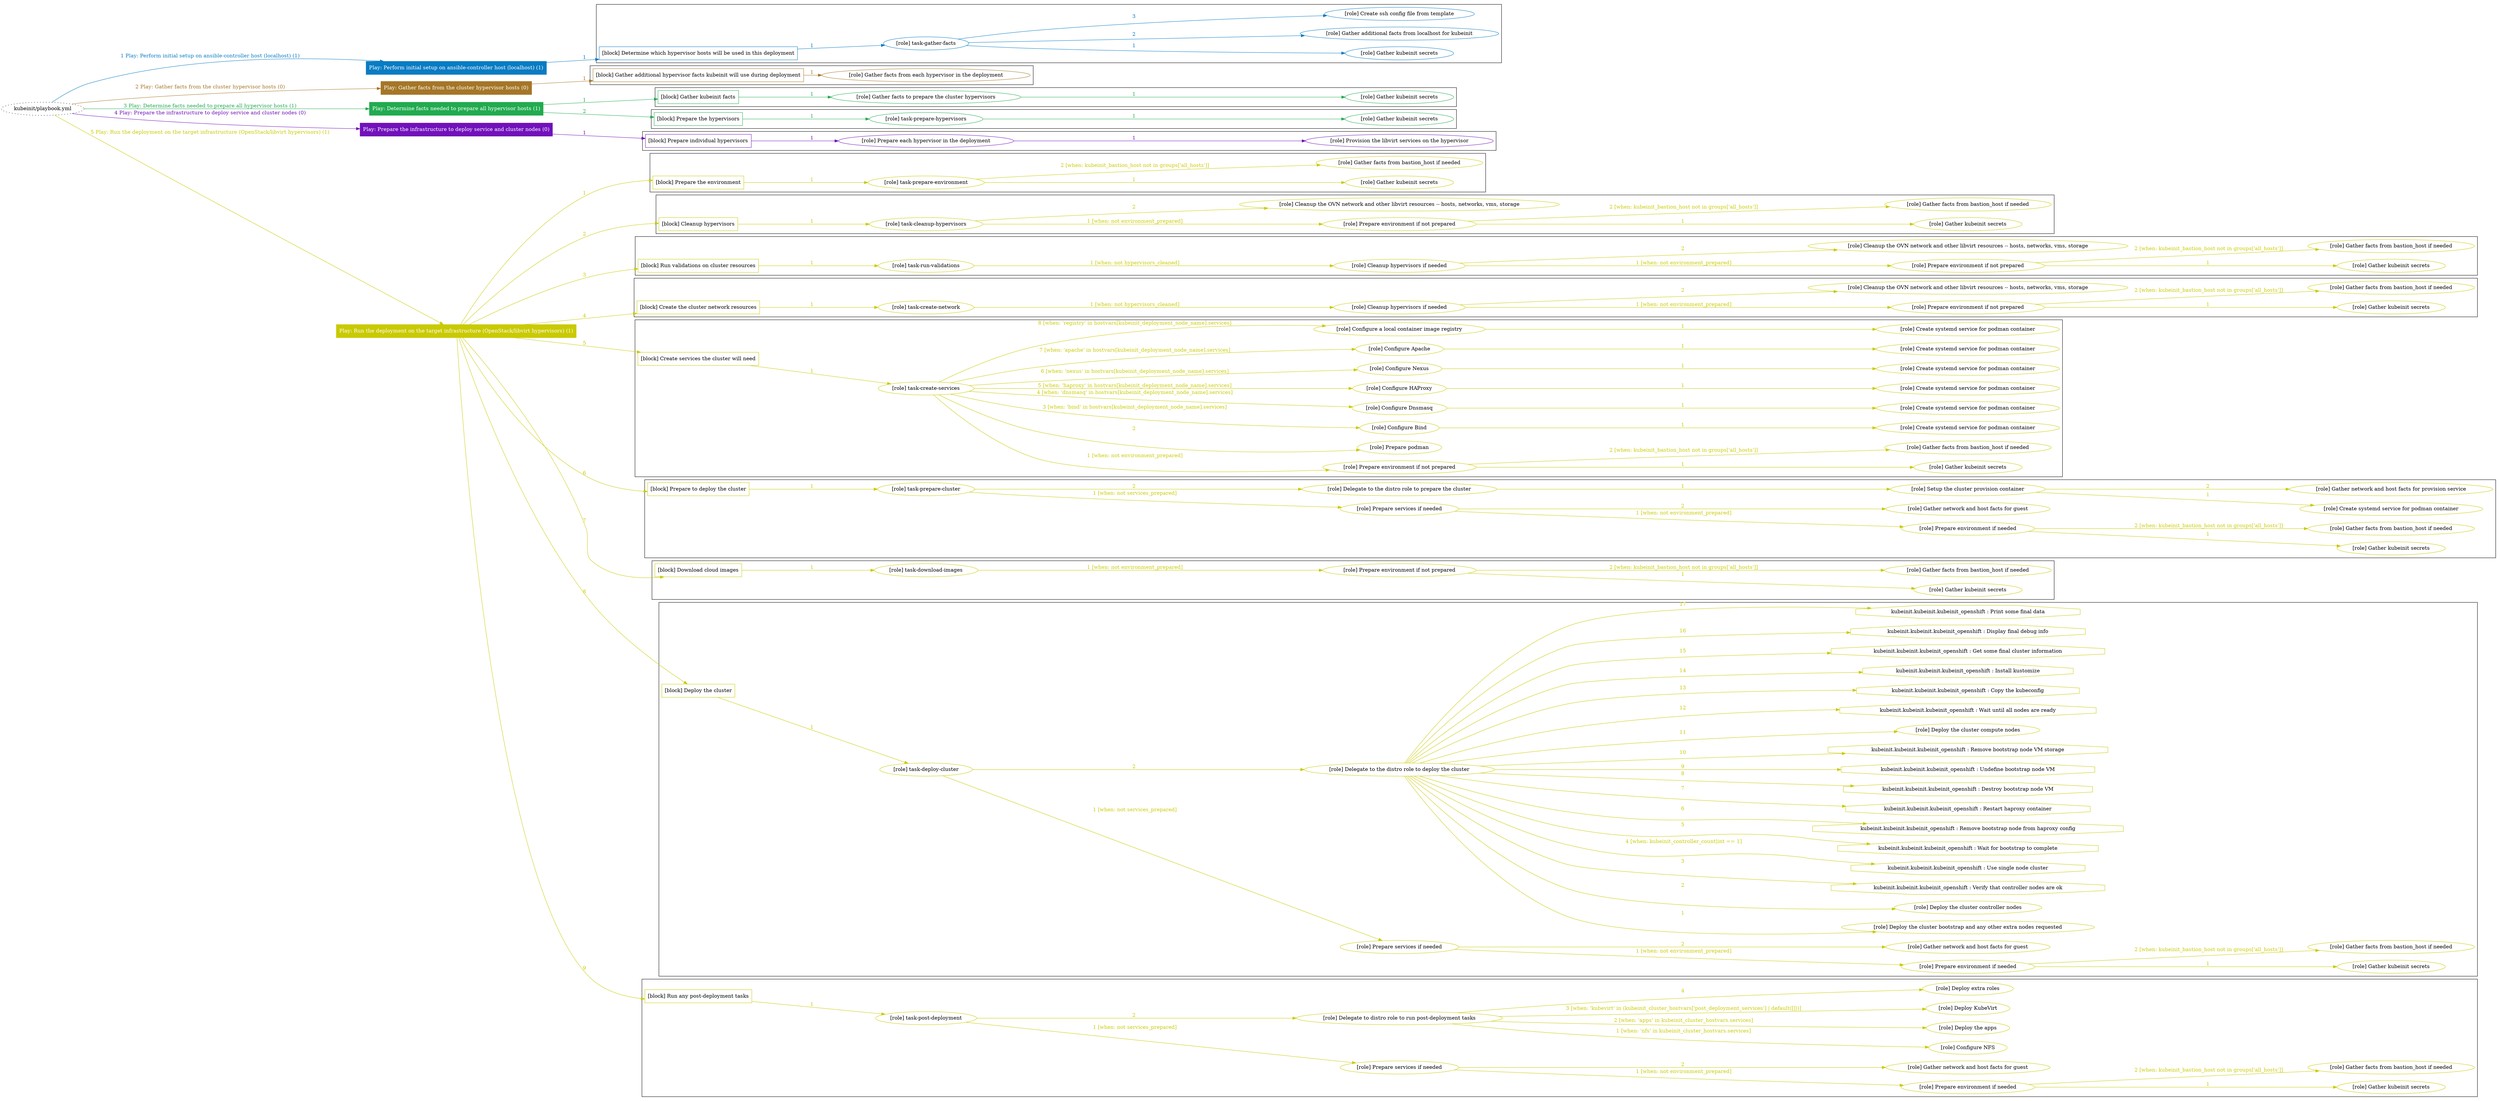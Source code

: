 digraph {
	graph [concentrate=true ordering=in rankdir=LR ratio=fill]
	edge [esep=5 sep=10]
	"kubeinit/playbook.yml" [URL="/home/runner/work/kubeinit/kubeinit/kubeinit/playbook.yml" id=playbook_c421ecd8 style=dotted]
	"kubeinit/playbook.yml" -> play_177a2f27 [label="1 Play: Perform initial setup on ansible-controller host (localhost) (1)" color="#097cc3" fontcolor="#097cc3" id=edge_play_177a2f27 labeltooltip="1 Play: Perform initial setup on ansible-controller host (localhost) (1)" tooltip="1 Play: Perform initial setup on ansible-controller host (localhost) (1)"]
	subgraph "Play: Perform initial setup on ansible-controller host (localhost) (1)" {
		play_177a2f27 [label="Play: Perform initial setup on ansible-controller host (localhost) (1)" URL="/home/runner/work/kubeinit/kubeinit/kubeinit/playbook.yml" color="#097cc3" fontcolor="#ffffff" id=play_177a2f27 shape=box style=filled tooltip=localhost]
		play_177a2f27 -> block_a108ec95 [label=1 color="#097cc3" fontcolor="#097cc3" id=edge_block_a108ec95 labeltooltip=1 tooltip=1]
		subgraph cluster_block_a108ec95 {
			block_a108ec95 [label="[block] Determine which hypervisor hosts will be used in this deployment" URL="/home/runner/work/kubeinit/kubeinit/kubeinit/playbook.yml" color="#097cc3" id=block_a108ec95 labeltooltip="Determine which hypervisor hosts will be used in this deployment" shape=box tooltip="Determine which hypervisor hosts will be used in this deployment"]
			block_a108ec95 -> role_7ea0500c [label="1 " color="#097cc3" fontcolor="#097cc3" id=edge_role_7ea0500c labeltooltip="1 " tooltip="1 "]
			subgraph "task-gather-facts" {
				role_7ea0500c [label="[role] task-gather-facts" URL="/home/runner/work/kubeinit/kubeinit/kubeinit/playbook.yml" color="#097cc3" id=role_7ea0500c tooltip="task-gather-facts"]
				role_7ea0500c -> role_f82a2600 [label="1 " color="#097cc3" fontcolor="#097cc3" id=edge_role_f82a2600 labeltooltip="1 " tooltip="1 "]
				subgraph "Gather kubeinit secrets" {
					role_f82a2600 [label="[role] Gather kubeinit secrets" URL="/home/runner/.ansible/collections/ansible_collections/kubeinit/kubeinit/roles/kubeinit_prepare/tasks/build_hypervisors_group.yml" color="#097cc3" id=role_f82a2600 tooltip="Gather kubeinit secrets"]
				}
				role_7ea0500c -> role_e74e4e13 [label="2 " color="#097cc3" fontcolor="#097cc3" id=edge_role_e74e4e13 labeltooltip="2 " tooltip="2 "]
				subgraph "Gather additional facts from localhost for kubeinit" {
					role_e74e4e13 [label="[role] Gather additional facts from localhost for kubeinit" URL="/home/runner/.ansible/collections/ansible_collections/kubeinit/kubeinit/roles/kubeinit_prepare/tasks/build_hypervisors_group.yml" color="#097cc3" id=role_e74e4e13 tooltip="Gather additional facts from localhost for kubeinit"]
				}
				role_7ea0500c -> role_06acf71b [label="3 " color="#097cc3" fontcolor="#097cc3" id=edge_role_06acf71b labeltooltip="3 " tooltip="3 "]
				subgraph "Create ssh config file from template" {
					role_06acf71b [label="[role] Create ssh config file from template" URL="/home/runner/.ansible/collections/ansible_collections/kubeinit/kubeinit/roles/kubeinit_prepare/tasks/build_hypervisors_group.yml" color="#097cc3" id=role_06acf71b tooltip="Create ssh config file from template"]
				}
			}
		}
	}
	"kubeinit/playbook.yml" -> play_8e7464e1 [label="2 Play: Gather facts from the cluster hypervisor hosts (0)" color="#a57627" fontcolor="#a57627" id=edge_play_8e7464e1 labeltooltip="2 Play: Gather facts from the cluster hypervisor hosts (0)" tooltip="2 Play: Gather facts from the cluster hypervisor hosts (0)"]
	subgraph "Play: Gather facts from the cluster hypervisor hosts (0)" {
		play_8e7464e1 [label="Play: Gather facts from the cluster hypervisor hosts (0)" URL="/home/runner/work/kubeinit/kubeinit/kubeinit/playbook.yml" color="#a57627" fontcolor="#ffffff" id=play_8e7464e1 shape=box style=filled tooltip="Play: Gather facts from the cluster hypervisor hosts (0)"]
		play_8e7464e1 -> block_8f8f74af [label=1 color="#a57627" fontcolor="#a57627" id=edge_block_8f8f74af labeltooltip=1 tooltip=1]
		subgraph cluster_block_8f8f74af {
			block_8f8f74af [label="[block] Gather additional hypervisor facts kubeinit will use during deployment" URL="/home/runner/work/kubeinit/kubeinit/kubeinit/playbook.yml" color="#a57627" id=block_8f8f74af labeltooltip="Gather additional hypervisor facts kubeinit will use during deployment" shape=box tooltip="Gather additional hypervisor facts kubeinit will use during deployment"]
			block_8f8f74af -> role_b4612519 [label="1 " color="#a57627" fontcolor="#a57627" id=edge_role_b4612519 labeltooltip="1 " tooltip="1 "]
			subgraph "Gather facts from each hypervisor in the deployment" {
				role_b4612519 [label="[role] Gather facts from each hypervisor in the deployment" URL="/home/runner/work/kubeinit/kubeinit/kubeinit/playbook.yml" color="#a57627" id=role_b4612519 tooltip="Gather facts from each hypervisor in the deployment"]
			}
		}
	}
	"kubeinit/playbook.yml" -> play_3bf36bda [label="3 Play: Determine facts needed to prepare all hypervisor hosts (1)" color="#21ab4f" fontcolor="#21ab4f" id=edge_play_3bf36bda labeltooltip="3 Play: Determine facts needed to prepare all hypervisor hosts (1)" tooltip="3 Play: Determine facts needed to prepare all hypervisor hosts (1)"]
	subgraph "Play: Determine facts needed to prepare all hypervisor hosts (1)" {
		play_3bf36bda [label="Play: Determine facts needed to prepare all hypervisor hosts (1)" URL="/home/runner/work/kubeinit/kubeinit/kubeinit/playbook.yml" color="#21ab4f" fontcolor="#ffffff" id=play_3bf36bda shape=box style=filled tooltip=localhost]
		play_3bf36bda -> block_4d5f749f [label=1 color="#21ab4f" fontcolor="#21ab4f" id=edge_block_4d5f749f labeltooltip=1 tooltip=1]
		subgraph cluster_block_4d5f749f {
			block_4d5f749f [label="[block] Gather kubeinit facts" URL="/home/runner/work/kubeinit/kubeinit/kubeinit/playbook.yml" color="#21ab4f" id=block_4d5f749f labeltooltip="Gather kubeinit facts" shape=box tooltip="Gather kubeinit facts"]
			block_4d5f749f -> role_dfd44d35 [label="1 " color="#21ab4f" fontcolor="#21ab4f" id=edge_role_dfd44d35 labeltooltip="1 " tooltip="1 "]
			subgraph "Gather facts to prepare the cluster hypervisors" {
				role_dfd44d35 [label="[role] Gather facts to prepare the cluster hypervisors" URL="/home/runner/work/kubeinit/kubeinit/kubeinit/playbook.yml" color="#21ab4f" id=role_dfd44d35 tooltip="Gather facts to prepare the cluster hypervisors"]
				role_dfd44d35 -> role_9b35db77 [label="1 " color="#21ab4f" fontcolor="#21ab4f" id=edge_role_9b35db77 labeltooltip="1 " tooltip="1 "]
				subgraph "Gather kubeinit secrets" {
					role_9b35db77 [label="[role] Gather kubeinit secrets" URL="/home/runner/.ansible/collections/ansible_collections/kubeinit/kubeinit/roles/kubeinit_prepare/tasks/gather_kubeinit_facts.yml" color="#21ab4f" id=role_9b35db77 tooltip="Gather kubeinit secrets"]
				}
			}
		}
		play_3bf36bda -> block_4b91a0b5 [label=2 color="#21ab4f" fontcolor="#21ab4f" id=edge_block_4b91a0b5 labeltooltip=2 tooltip=2]
		subgraph cluster_block_4b91a0b5 {
			block_4b91a0b5 [label="[block] Prepare the hypervisors" URL="/home/runner/work/kubeinit/kubeinit/kubeinit/playbook.yml" color="#21ab4f" id=block_4b91a0b5 labeltooltip="Prepare the hypervisors" shape=box tooltip="Prepare the hypervisors"]
			block_4b91a0b5 -> role_4634976e [label="1 " color="#21ab4f" fontcolor="#21ab4f" id=edge_role_4634976e labeltooltip="1 " tooltip="1 "]
			subgraph "task-prepare-hypervisors" {
				role_4634976e [label="[role] task-prepare-hypervisors" URL="/home/runner/work/kubeinit/kubeinit/kubeinit/playbook.yml" color="#21ab4f" id=role_4634976e tooltip="task-prepare-hypervisors"]
				role_4634976e -> role_11bfdc03 [label="1 " color="#21ab4f" fontcolor="#21ab4f" id=edge_role_11bfdc03 labeltooltip="1 " tooltip="1 "]
				subgraph "Gather kubeinit secrets" {
					role_11bfdc03 [label="[role] Gather kubeinit secrets" URL="/home/runner/.ansible/collections/ansible_collections/kubeinit/kubeinit/roles/kubeinit_prepare/tasks/gather_kubeinit_facts.yml" color="#21ab4f" id=role_11bfdc03 tooltip="Gather kubeinit secrets"]
				}
			}
		}
	}
	"kubeinit/playbook.yml" -> play_8e44dc4e [label="4 Play: Prepare the infrastructure to deploy service and cluster nodes (0)" color="#7211bb" fontcolor="#7211bb" id=edge_play_8e44dc4e labeltooltip="4 Play: Prepare the infrastructure to deploy service and cluster nodes (0)" tooltip="4 Play: Prepare the infrastructure to deploy service and cluster nodes (0)"]
	subgraph "Play: Prepare the infrastructure to deploy service and cluster nodes (0)" {
		play_8e44dc4e [label="Play: Prepare the infrastructure to deploy service and cluster nodes (0)" URL="/home/runner/work/kubeinit/kubeinit/kubeinit/playbook.yml" color="#7211bb" fontcolor="#ffffff" id=play_8e44dc4e shape=box style=filled tooltip="Play: Prepare the infrastructure to deploy service and cluster nodes (0)"]
		play_8e44dc4e -> block_54d39118 [label=1 color="#7211bb" fontcolor="#7211bb" id=edge_block_54d39118 labeltooltip=1 tooltip=1]
		subgraph cluster_block_54d39118 {
			block_54d39118 [label="[block] Prepare individual hypervisors" URL="/home/runner/work/kubeinit/kubeinit/kubeinit/playbook.yml" color="#7211bb" id=block_54d39118 labeltooltip="Prepare individual hypervisors" shape=box tooltip="Prepare individual hypervisors"]
			block_54d39118 -> role_b5aa145b [label="1 " color="#7211bb" fontcolor="#7211bb" id=edge_role_b5aa145b labeltooltip="1 " tooltip="1 "]
			subgraph "Prepare each hypervisor in the deployment" {
				role_b5aa145b [label="[role] Prepare each hypervisor in the deployment" URL="/home/runner/work/kubeinit/kubeinit/kubeinit/playbook.yml" color="#7211bb" id=role_b5aa145b tooltip="Prepare each hypervisor in the deployment"]
				role_b5aa145b -> role_45f6a77e [label="1 " color="#7211bb" fontcolor="#7211bb" id=edge_role_45f6a77e labeltooltip="1 " tooltip="1 "]
				subgraph "Provision the libvirt services on the hypervisor" {
					role_45f6a77e [label="[role] Provision the libvirt services on the hypervisor" URL="/home/runner/.ansible/collections/ansible_collections/kubeinit/kubeinit/roles/kubeinit_prepare/tasks/prepare_hypervisor.yml" color="#7211bb" id=role_45f6a77e tooltip="Provision the libvirt services on the hypervisor"]
				}
			}
		}
	}
	"kubeinit/playbook.yml" -> play_6f1cb411 [label="5 Play: Run the deployment on the target infrastructure (OpenStack/libvirt hypervisors) (1)" color="#c9ca02" fontcolor="#c9ca02" id=edge_play_6f1cb411 labeltooltip="5 Play: Run the deployment on the target infrastructure (OpenStack/libvirt hypervisors) (1)" tooltip="5 Play: Run the deployment on the target infrastructure (OpenStack/libvirt hypervisors) (1)"]
	subgraph "Play: Run the deployment on the target infrastructure (OpenStack/libvirt hypervisors) (1)" {
		play_6f1cb411 [label="Play: Run the deployment on the target infrastructure (OpenStack/libvirt hypervisors) (1)" URL="/home/runner/work/kubeinit/kubeinit/kubeinit/playbook.yml" color="#c9ca02" fontcolor="#ffffff" id=play_6f1cb411 shape=box style=filled tooltip=localhost]
		play_6f1cb411 -> block_4802923b [label=1 color="#c9ca02" fontcolor="#c9ca02" id=edge_block_4802923b labeltooltip=1 tooltip=1]
		subgraph cluster_block_4802923b {
			block_4802923b [label="[block] Prepare the environment" URL="/home/runner/work/kubeinit/kubeinit/kubeinit/playbook.yml" color="#c9ca02" id=block_4802923b labeltooltip="Prepare the environment" shape=box tooltip="Prepare the environment"]
			block_4802923b -> role_e60d1540 [label="1 " color="#c9ca02" fontcolor="#c9ca02" id=edge_role_e60d1540 labeltooltip="1 " tooltip="1 "]
			subgraph "task-prepare-environment" {
				role_e60d1540 [label="[role] task-prepare-environment" URL="/home/runner/work/kubeinit/kubeinit/kubeinit/playbook.yml" color="#c9ca02" id=role_e60d1540 tooltip="task-prepare-environment"]
				role_e60d1540 -> role_81f73042 [label="1 " color="#c9ca02" fontcolor="#c9ca02" id=edge_role_81f73042 labeltooltip="1 " tooltip="1 "]
				subgraph "Gather kubeinit secrets" {
					role_81f73042 [label="[role] Gather kubeinit secrets" URL="/home/runner/.ansible/collections/ansible_collections/kubeinit/kubeinit/roles/kubeinit_prepare/tasks/gather_kubeinit_facts.yml" color="#c9ca02" id=role_81f73042 tooltip="Gather kubeinit secrets"]
				}
				role_e60d1540 -> role_9108f7cb [label="2 [when: kubeinit_bastion_host not in groups['all_hosts']]" color="#c9ca02" fontcolor="#c9ca02" id=edge_role_9108f7cb labeltooltip="2 [when: kubeinit_bastion_host not in groups['all_hosts']]" tooltip="2 [when: kubeinit_bastion_host not in groups['all_hosts']]"]
				subgraph "Gather facts from bastion_host if needed" {
					role_9108f7cb [label="[role] Gather facts from bastion_host if needed" URL="/home/runner/.ansible/collections/ansible_collections/kubeinit/kubeinit/roles/kubeinit_prepare/tasks/main.yml" color="#c9ca02" id=role_9108f7cb tooltip="Gather facts from bastion_host if needed"]
				}
			}
		}
		play_6f1cb411 -> block_2fc7f298 [label=2 color="#c9ca02" fontcolor="#c9ca02" id=edge_block_2fc7f298 labeltooltip=2 tooltip=2]
		subgraph cluster_block_2fc7f298 {
			block_2fc7f298 [label="[block] Cleanup hypervisors" URL="/home/runner/work/kubeinit/kubeinit/kubeinit/playbook.yml" color="#c9ca02" id=block_2fc7f298 labeltooltip="Cleanup hypervisors" shape=box tooltip="Cleanup hypervisors"]
			block_2fc7f298 -> role_ebd53241 [label="1 " color="#c9ca02" fontcolor="#c9ca02" id=edge_role_ebd53241 labeltooltip="1 " tooltip="1 "]
			subgraph "task-cleanup-hypervisors" {
				role_ebd53241 [label="[role] task-cleanup-hypervisors" URL="/home/runner/work/kubeinit/kubeinit/kubeinit/playbook.yml" color="#c9ca02" id=role_ebd53241 tooltip="task-cleanup-hypervisors"]
				role_ebd53241 -> role_1fe2d831 [label="1 [when: not environment_prepared]" color="#c9ca02" fontcolor="#c9ca02" id=edge_role_1fe2d831 labeltooltip="1 [when: not environment_prepared]" tooltip="1 [when: not environment_prepared]"]
				subgraph "Prepare environment if not prepared" {
					role_1fe2d831 [label="[role] Prepare environment if not prepared" URL="/home/runner/.ansible/collections/ansible_collections/kubeinit/kubeinit/roles/kubeinit_libvirt/tasks/cleanup_hypervisors.yml" color="#c9ca02" id=role_1fe2d831 tooltip="Prepare environment if not prepared"]
					role_1fe2d831 -> role_69b241b1 [label="1 " color="#c9ca02" fontcolor="#c9ca02" id=edge_role_69b241b1 labeltooltip="1 " tooltip="1 "]
					subgraph "Gather kubeinit secrets" {
						role_69b241b1 [label="[role] Gather kubeinit secrets" URL="/home/runner/.ansible/collections/ansible_collections/kubeinit/kubeinit/roles/kubeinit_prepare/tasks/gather_kubeinit_facts.yml" color="#c9ca02" id=role_69b241b1 tooltip="Gather kubeinit secrets"]
					}
					role_1fe2d831 -> role_e64aa7c2 [label="2 [when: kubeinit_bastion_host not in groups['all_hosts']]" color="#c9ca02" fontcolor="#c9ca02" id=edge_role_e64aa7c2 labeltooltip="2 [when: kubeinit_bastion_host not in groups['all_hosts']]" tooltip="2 [when: kubeinit_bastion_host not in groups['all_hosts']]"]
					subgraph "Gather facts from bastion_host if needed" {
						role_e64aa7c2 [label="[role] Gather facts from bastion_host if needed" URL="/home/runner/.ansible/collections/ansible_collections/kubeinit/kubeinit/roles/kubeinit_prepare/tasks/main.yml" color="#c9ca02" id=role_e64aa7c2 tooltip="Gather facts from bastion_host if needed"]
					}
				}
				role_ebd53241 -> role_488574e0 [label="2 " color="#c9ca02" fontcolor="#c9ca02" id=edge_role_488574e0 labeltooltip="2 " tooltip="2 "]
				subgraph "Cleanup the OVN network and other libvirt resources -- hosts, networks, vms, storage" {
					role_488574e0 [label="[role] Cleanup the OVN network and other libvirt resources -- hosts, networks, vms, storage" URL="/home/runner/.ansible/collections/ansible_collections/kubeinit/kubeinit/roles/kubeinit_libvirt/tasks/cleanup_hypervisors.yml" color="#c9ca02" id=role_488574e0 tooltip="Cleanup the OVN network and other libvirt resources -- hosts, networks, vms, storage"]
				}
			}
		}
		play_6f1cb411 -> block_e83f620a [label=3 color="#c9ca02" fontcolor="#c9ca02" id=edge_block_e83f620a labeltooltip=3 tooltip=3]
		subgraph cluster_block_e83f620a {
			block_e83f620a [label="[block] Run validations on cluster resources" URL="/home/runner/work/kubeinit/kubeinit/kubeinit/playbook.yml" color="#c9ca02" id=block_e83f620a labeltooltip="Run validations on cluster resources" shape=box tooltip="Run validations on cluster resources"]
			block_e83f620a -> role_e0e7e79b [label="1 " color="#c9ca02" fontcolor="#c9ca02" id=edge_role_e0e7e79b labeltooltip="1 " tooltip="1 "]
			subgraph "task-run-validations" {
				role_e0e7e79b [label="[role] task-run-validations" URL="/home/runner/work/kubeinit/kubeinit/kubeinit/playbook.yml" color="#c9ca02" id=role_e0e7e79b tooltip="task-run-validations"]
				role_e0e7e79b -> role_f70a0f8e [label="1 [when: not hypervisors_cleaned]" color="#c9ca02" fontcolor="#c9ca02" id=edge_role_f70a0f8e labeltooltip="1 [when: not hypervisors_cleaned]" tooltip="1 [when: not hypervisors_cleaned]"]
				subgraph "Cleanup hypervisors if needed" {
					role_f70a0f8e [label="[role] Cleanup hypervisors if needed" URL="/home/runner/.ansible/collections/ansible_collections/kubeinit/kubeinit/roles/kubeinit_validations/tasks/main.yml" color="#c9ca02" id=role_f70a0f8e tooltip="Cleanup hypervisors if needed"]
					role_f70a0f8e -> role_a244344a [label="1 [when: not environment_prepared]" color="#c9ca02" fontcolor="#c9ca02" id=edge_role_a244344a labeltooltip="1 [when: not environment_prepared]" tooltip="1 [when: not environment_prepared]"]
					subgraph "Prepare environment if not prepared" {
						role_a244344a [label="[role] Prepare environment if not prepared" URL="/home/runner/.ansible/collections/ansible_collections/kubeinit/kubeinit/roles/kubeinit_libvirt/tasks/cleanup_hypervisors.yml" color="#c9ca02" id=role_a244344a tooltip="Prepare environment if not prepared"]
						role_a244344a -> role_1a2f05e5 [label="1 " color="#c9ca02" fontcolor="#c9ca02" id=edge_role_1a2f05e5 labeltooltip="1 " tooltip="1 "]
						subgraph "Gather kubeinit secrets" {
							role_1a2f05e5 [label="[role] Gather kubeinit secrets" URL="/home/runner/.ansible/collections/ansible_collections/kubeinit/kubeinit/roles/kubeinit_prepare/tasks/gather_kubeinit_facts.yml" color="#c9ca02" id=role_1a2f05e5 tooltip="Gather kubeinit secrets"]
						}
						role_a244344a -> role_95feb514 [label="2 [when: kubeinit_bastion_host not in groups['all_hosts']]" color="#c9ca02" fontcolor="#c9ca02" id=edge_role_95feb514 labeltooltip="2 [when: kubeinit_bastion_host not in groups['all_hosts']]" tooltip="2 [when: kubeinit_bastion_host not in groups['all_hosts']]"]
						subgraph "Gather facts from bastion_host if needed" {
							role_95feb514 [label="[role] Gather facts from bastion_host if needed" URL="/home/runner/.ansible/collections/ansible_collections/kubeinit/kubeinit/roles/kubeinit_prepare/tasks/main.yml" color="#c9ca02" id=role_95feb514 tooltip="Gather facts from bastion_host if needed"]
						}
					}
					role_f70a0f8e -> role_0cc8daf2 [label="2 " color="#c9ca02" fontcolor="#c9ca02" id=edge_role_0cc8daf2 labeltooltip="2 " tooltip="2 "]
					subgraph "Cleanup the OVN network and other libvirt resources -- hosts, networks, vms, storage" {
						role_0cc8daf2 [label="[role] Cleanup the OVN network and other libvirt resources -- hosts, networks, vms, storage" URL="/home/runner/.ansible/collections/ansible_collections/kubeinit/kubeinit/roles/kubeinit_libvirt/tasks/cleanup_hypervisors.yml" color="#c9ca02" id=role_0cc8daf2 tooltip="Cleanup the OVN network and other libvirt resources -- hosts, networks, vms, storage"]
					}
				}
			}
		}
		play_6f1cb411 -> block_121a5004 [label=4 color="#c9ca02" fontcolor="#c9ca02" id=edge_block_121a5004 labeltooltip=4 tooltip=4]
		subgraph cluster_block_121a5004 {
			block_121a5004 [label="[block] Create the cluster network resources" URL="/home/runner/work/kubeinit/kubeinit/kubeinit/playbook.yml" color="#c9ca02" id=block_121a5004 labeltooltip="Create the cluster network resources" shape=box tooltip="Create the cluster network resources"]
			block_121a5004 -> role_713959b7 [label="1 " color="#c9ca02" fontcolor="#c9ca02" id=edge_role_713959b7 labeltooltip="1 " tooltip="1 "]
			subgraph "task-create-network" {
				role_713959b7 [label="[role] task-create-network" URL="/home/runner/work/kubeinit/kubeinit/kubeinit/playbook.yml" color="#c9ca02" id=role_713959b7 tooltip="task-create-network"]
				role_713959b7 -> role_d832c0c1 [label="1 [when: not hypervisors_cleaned]" color="#c9ca02" fontcolor="#c9ca02" id=edge_role_d832c0c1 labeltooltip="1 [when: not hypervisors_cleaned]" tooltip="1 [when: not hypervisors_cleaned]"]
				subgraph "Cleanup hypervisors if needed" {
					role_d832c0c1 [label="[role] Cleanup hypervisors if needed" URL="/home/runner/.ansible/collections/ansible_collections/kubeinit/kubeinit/roles/kubeinit_libvirt/tasks/create_network.yml" color="#c9ca02" id=role_d832c0c1 tooltip="Cleanup hypervisors if needed"]
					role_d832c0c1 -> role_d6588360 [label="1 [when: not environment_prepared]" color="#c9ca02" fontcolor="#c9ca02" id=edge_role_d6588360 labeltooltip="1 [when: not environment_prepared]" tooltip="1 [when: not environment_prepared]"]
					subgraph "Prepare environment if not prepared" {
						role_d6588360 [label="[role] Prepare environment if not prepared" URL="/home/runner/.ansible/collections/ansible_collections/kubeinit/kubeinit/roles/kubeinit_libvirt/tasks/cleanup_hypervisors.yml" color="#c9ca02" id=role_d6588360 tooltip="Prepare environment if not prepared"]
						role_d6588360 -> role_45ab68eb [label="1 " color="#c9ca02" fontcolor="#c9ca02" id=edge_role_45ab68eb labeltooltip="1 " tooltip="1 "]
						subgraph "Gather kubeinit secrets" {
							role_45ab68eb [label="[role] Gather kubeinit secrets" URL="/home/runner/.ansible/collections/ansible_collections/kubeinit/kubeinit/roles/kubeinit_prepare/tasks/gather_kubeinit_facts.yml" color="#c9ca02" id=role_45ab68eb tooltip="Gather kubeinit secrets"]
						}
						role_d6588360 -> role_0aaa350c [label="2 [when: kubeinit_bastion_host not in groups['all_hosts']]" color="#c9ca02" fontcolor="#c9ca02" id=edge_role_0aaa350c labeltooltip="2 [when: kubeinit_bastion_host not in groups['all_hosts']]" tooltip="2 [when: kubeinit_bastion_host not in groups['all_hosts']]"]
						subgraph "Gather facts from bastion_host if needed" {
							role_0aaa350c [label="[role] Gather facts from bastion_host if needed" URL="/home/runner/.ansible/collections/ansible_collections/kubeinit/kubeinit/roles/kubeinit_prepare/tasks/main.yml" color="#c9ca02" id=role_0aaa350c tooltip="Gather facts from bastion_host if needed"]
						}
					}
					role_d832c0c1 -> role_dcc6f11e [label="2 " color="#c9ca02" fontcolor="#c9ca02" id=edge_role_dcc6f11e labeltooltip="2 " tooltip="2 "]
					subgraph "Cleanup the OVN network and other libvirt resources -- hosts, networks, vms, storage" {
						role_dcc6f11e [label="[role] Cleanup the OVN network and other libvirt resources -- hosts, networks, vms, storage" URL="/home/runner/.ansible/collections/ansible_collections/kubeinit/kubeinit/roles/kubeinit_libvirt/tasks/cleanup_hypervisors.yml" color="#c9ca02" id=role_dcc6f11e tooltip="Cleanup the OVN network and other libvirt resources -- hosts, networks, vms, storage"]
					}
				}
			}
		}
		play_6f1cb411 -> block_db29dcc8 [label=5 color="#c9ca02" fontcolor="#c9ca02" id=edge_block_db29dcc8 labeltooltip=5 tooltip=5]
		subgraph cluster_block_db29dcc8 {
			block_db29dcc8 [label="[block] Create services the cluster will need" URL="/home/runner/work/kubeinit/kubeinit/kubeinit/playbook.yml" color="#c9ca02" id=block_db29dcc8 labeltooltip="Create services the cluster will need" shape=box tooltip="Create services the cluster will need"]
			block_db29dcc8 -> role_8ac20722 [label="1 " color="#c9ca02" fontcolor="#c9ca02" id=edge_role_8ac20722 labeltooltip="1 " tooltip="1 "]
			subgraph "task-create-services" {
				role_8ac20722 [label="[role] task-create-services" URL="/home/runner/work/kubeinit/kubeinit/kubeinit/playbook.yml" color="#c9ca02" id=role_8ac20722 tooltip="task-create-services"]
				role_8ac20722 -> role_1223523c [label="1 [when: not environment_prepared]" color="#c9ca02" fontcolor="#c9ca02" id=edge_role_1223523c labeltooltip="1 [when: not environment_prepared]" tooltip="1 [when: not environment_prepared]"]
				subgraph "Prepare environment if not prepared" {
					role_1223523c [label="[role] Prepare environment if not prepared" URL="/home/runner/.ansible/collections/ansible_collections/kubeinit/kubeinit/roles/kubeinit_services/tasks/main.yml" color="#c9ca02" id=role_1223523c tooltip="Prepare environment if not prepared"]
					role_1223523c -> role_fe2d9bb0 [label="1 " color="#c9ca02" fontcolor="#c9ca02" id=edge_role_fe2d9bb0 labeltooltip="1 " tooltip="1 "]
					subgraph "Gather kubeinit secrets" {
						role_fe2d9bb0 [label="[role] Gather kubeinit secrets" URL="/home/runner/.ansible/collections/ansible_collections/kubeinit/kubeinit/roles/kubeinit_prepare/tasks/gather_kubeinit_facts.yml" color="#c9ca02" id=role_fe2d9bb0 tooltip="Gather kubeinit secrets"]
					}
					role_1223523c -> role_91f4d9ac [label="2 [when: kubeinit_bastion_host not in groups['all_hosts']]" color="#c9ca02" fontcolor="#c9ca02" id=edge_role_91f4d9ac labeltooltip="2 [when: kubeinit_bastion_host not in groups['all_hosts']]" tooltip="2 [when: kubeinit_bastion_host not in groups['all_hosts']]"]
					subgraph "Gather facts from bastion_host if needed" {
						role_91f4d9ac [label="[role] Gather facts from bastion_host if needed" URL="/home/runner/.ansible/collections/ansible_collections/kubeinit/kubeinit/roles/kubeinit_prepare/tasks/main.yml" color="#c9ca02" id=role_91f4d9ac tooltip="Gather facts from bastion_host if needed"]
					}
				}
				role_8ac20722 -> role_9e9d6a84 [label="2 " color="#c9ca02" fontcolor="#c9ca02" id=edge_role_9e9d6a84 labeltooltip="2 " tooltip="2 "]
				subgraph "Prepare podman" {
					role_9e9d6a84 [label="[role] Prepare podman" URL="/home/runner/.ansible/collections/ansible_collections/kubeinit/kubeinit/roles/kubeinit_services/tasks/00_create_service_pod.yml" color="#c9ca02" id=role_9e9d6a84 tooltip="Prepare podman"]
				}
				role_8ac20722 -> role_4ef91ce1 [label="3 [when: 'bind' in hostvars[kubeinit_deployment_node_name].services]" color="#c9ca02" fontcolor="#c9ca02" id=edge_role_4ef91ce1 labeltooltip="3 [when: 'bind' in hostvars[kubeinit_deployment_node_name].services]" tooltip="3 [when: 'bind' in hostvars[kubeinit_deployment_node_name].services]"]
				subgraph "Configure Bind" {
					role_4ef91ce1 [label="[role] Configure Bind" URL="/home/runner/.ansible/collections/ansible_collections/kubeinit/kubeinit/roles/kubeinit_services/tasks/start_services_containers.yml" color="#c9ca02" id=role_4ef91ce1 tooltip="Configure Bind"]
					role_4ef91ce1 -> role_763e9805 [label="1 " color="#c9ca02" fontcolor="#c9ca02" id=edge_role_763e9805 labeltooltip="1 " tooltip="1 "]
					subgraph "Create systemd service for podman container" {
						role_763e9805 [label="[role] Create systemd service for podman container" URL="/home/runner/.ansible/collections/ansible_collections/kubeinit/kubeinit/roles/kubeinit_bind/tasks/main.yml" color="#c9ca02" id=role_763e9805 tooltip="Create systemd service for podman container"]
					}
				}
				role_8ac20722 -> role_6387c799 [label="4 [when: 'dnsmasq' in hostvars[kubeinit_deployment_node_name].services]" color="#c9ca02" fontcolor="#c9ca02" id=edge_role_6387c799 labeltooltip="4 [when: 'dnsmasq' in hostvars[kubeinit_deployment_node_name].services]" tooltip="4 [when: 'dnsmasq' in hostvars[kubeinit_deployment_node_name].services]"]
				subgraph "Configure Dnsmasq" {
					role_6387c799 [label="[role] Configure Dnsmasq" URL="/home/runner/.ansible/collections/ansible_collections/kubeinit/kubeinit/roles/kubeinit_services/tasks/start_services_containers.yml" color="#c9ca02" id=role_6387c799 tooltip="Configure Dnsmasq"]
					role_6387c799 -> role_18f56d4f [label="1 " color="#c9ca02" fontcolor="#c9ca02" id=edge_role_18f56d4f labeltooltip="1 " tooltip="1 "]
					subgraph "Create systemd service for podman container" {
						role_18f56d4f [label="[role] Create systemd service for podman container" URL="/home/runner/.ansible/collections/ansible_collections/kubeinit/kubeinit/roles/kubeinit_dnsmasq/tasks/main.yml" color="#c9ca02" id=role_18f56d4f tooltip="Create systemd service for podman container"]
					}
				}
				role_8ac20722 -> role_c59e1c72 [label="5 [when: 'haproxy' in hostvars[kubeinit_deployment_node_name].services]" color="#c9ca02" fontcolor="#c9ca02" id=edge_role_c59e1c72 labeltooltip="5 [when: 'haproxy' in hostvars[kubeinit_deployment_node_name].services]" tooltip="5 [when: 'haproxy' in hostvars[kubeinit_deployment_node_name].services]"]
				subgraph "Configure HAProxy" {
					role_c59e1c72 [label="[role] Configure HAProxy" URL="/home/runner/.ansible/collections/ansible_collections/kubeinit/kubeinit/roles/kubeinit_services/tasks/start_services_containers.yml" color="#c9ca02" id=role_c59e1c72 tooltip="Configure HAProxy"]
					role_c59e1c72 -> role_e5255dd7 [label="1 " color="#c9ca02" fontcolor="#c9ca02" id=edge_role_e5255dd7 labeltooltip="1 " tooltip="1 "]
					subgraph "Create systemd service for podman container" {
						role_e5255dd7 [label="[role] Create systemd service for podman container" URL="/home/runner/.ansible/collections/ansible_collections/kubeinit/kubeinit/roles/kubeinit_haproxy/tasks/main.yml" color="#c9ca02" id=role_e5255dd7 tooltip="Create systemd service for podman container"]
					}
				}
				role_8ac20722 -> role_a53815b4 [label="6 [when: 'nexus' in hostvars[kubeinit_deployment_node_name].services]" color="#c9ca02" fontcolor="#c9ca02" id=edge_role_a53815b4 labeltooltip="6 [when: 'nexus' in hostvars[kubeinit_deployment_node_name].services]" tooltip="6 [when: 'nexus' in hostvars[kubeinit_deployment_node_name].services]"]
				subgraph "Configure Nexus" {
					role_a53815b4 [label="[role] Configure Nexus" URL="/home/runner/.ansible/collections/ansible_collections/kubeinit/kubeinit/roles/kubeinit_services/tasks/start_services_containers.yml" color="#c9ca02" id=role_a53815b4 tooltip="Configure Nexus"]
					role_a53815b4 -> role_b16ebdf1 [label="1 " color="#c9ca02" fontcolor="#c9ca02" id=edge_role_b16ebdf1 labeltooltip="1 " tooltip="1 "]
					subgraph "Create systemd service for podman container" {
						role_b16ebdf1 [label="[role] Create systemd service for podman container" URL="/home/runner/.ansible/collections/ansible_collections/kubeinit/kubeinit/roles/kubeinit_nexus/tasks/main.yml" color="#c9ca02" id=role_b16ebdf1 tooltip="Create systemd service for podman container"]
					}
				}
				role_8ac20722 -> role_62f5e5d4 [label="7 [when: 'apache' in hostvars[kubeinit_deployment_node_name].services]" color="#c9ca02" fontcolor="#c9ca02" id=edge_role_62f5e5d4 labeltooltip="7 [when: 'apache' in hostvars[kubeinit_deployment_node_name].services]" tooltip="7 [when: 'apache' in hostvars[kubeinit_deployment_node_name].services]"]
				subgraph "Configure Apache" {
					role_62f5e5d4 [label="[role] Configure Apache" URL="/home/runner/.ansible/collections/ansible_collections/kubeinit/kubeinit/roles/kubeinit_services/tasks/start_services_containers.yml" color="#c9ca02" id=role_62f5e5d4 tooltip="Configure Apache"]
					role_62f5e5d4 -> role_8f8d2bb6 [label="1 " color="#c9ca02" fontcolor="#c9ca02" id=edge_role_8f8d2bb6 labeltooltip="1 " tooltip="1 "]
					subgraph "Create systemd service for podman container" {
						role_8f8d2bb6 [label="[role] Create systemd service for podman container" URL="/home/runner/.ansible/collections/ansible_collections/kubeinit/kubeinit/roles/kubeinit_apache/tasks/main.yml" color="#c9ca02" id=role_8f8d2bb6 tooltip="Create systemd service for podman container"]
					}
				}
				role_8ac20722 -> role_ce508208 [label="8 [when: 'registry' in hostvars[kubeinit_deployment_node_name].services]" color="#c9ca02" fontcolor="#c9ca02" id=edge_role_ce508208 labeltooltip="8 [when: 'registry' in hostvars[kubeinit_deployment_node_name].services]" tooltip="8 [when: 'registry' in hostvars[kubeinit_deployment_node_name].services]"]
				subgraph "Configure a local container image registry" {
					role_ce508208 [label="[role] Configure a local container image registry" URL="/home/runner/.ansible/collections/ansible_collections/kubeinit/kubeinit/roles/kubeinit_services/tasks/start_services_containers.yml" color="#c9ca02" id=role_ce508208 tooltip="Configure a local container image registry"]
					role_ce508208 -> role_e9dbe32c [label="1 " color="#c9ca02" fontcolor="#c9ca02" id=edge_role_e9dbe32c labeltooltip="1 " tooltip="1 "]
					subgraph "Create systemd service for podman container" {
						role_e9dbe32c [label="[role] Create systemd service for podman container" URL="/home/runner/.ansible/collections/ansible_collections/kubeinit/kubeinit/roles/kubeinit_registry/tasks/main.yml" color="#c9ca02" id=role_e9dbe32c tooltip="Create systemd service for podman container"]
					}
				}
			}
		}
		play_6f1cb411 -> block_d0de1184 [label=6 color="#c9ca02" fontcolor="#c9ca02" id=edge_block_d0de1184 labeltooltip=6 tooltip=6]
		subgraph cluster_block_d0de1184 {
			block_d0de1184 [label="[block] Prepare to deploy the cluster" URL="/home/runner/work/kubeinit/kubeinit/kubeinit/playbook.yml" color="#c9ca02" id=block_d0de1184 labeltooltip="Prepare to deploy the cluster" shape=box tooltip="Prepare to deploy the cluster"]
			block_d0de1184 -> role_c74fcbe9 [label="1 " color="#c9ca02" fontcolor="#c9ca02" id=edge_role_c74fcbe9 labeltooltip="1 " tooltip="1 "]
			subgraph "task-prepare-cluster" {
				role_c74fcbe9 [label="[role] task-prepare-cluster" URL="/home/runner/work/kubeinit/kubeinit/kubeinit/playbook.yml" color="#c9ca02" id=role_c74fcbe9 tooltip="task-prepare-cluster"]
				role_c74fcbe9 -> role_0521e216 [label="1 [when: not services_prepared]" color="#c9ca02" fontcolor="#c9ca02" id=edge_role_0521e216 labeltooltip="1 [when: not services_prepared]" tooltip="1 [when: not services_prepared]"]
				subgraph "Prepare services if needed" {
					role_0521e216 [label="[role] Prepare services if needed" URL="/home/runner/.ansible/collections/ansible_collections/kubeinit/kubeinit/roles/kubeinit_prepare/tasks/prepare_cluster.yml" color="#c9ca02" id=role_0521e216 tooltip="Prepare services if needed"]
					role_0521e216 -> role_3881cedb [label="1 [when: not environment_prepared]" color="#c9ca02" fontcolor="#c9ca02" id=edge_role_3881cedb labeltooltip="1 [when: not environment_prepared]" tooltip="1 [when: not environment_prepared]"]
					subgraph "Prepare environment if needed" {
						role_3881cedb [label="[role] Prepare environment if needed" URL="/home/runner/.ansible/collections/ansible_collections/kubeinit/kubeinit/roles/kubeinit_services/tasks/prepare_services.yml" color="#c9ca02" id=role_3881cedb tooltip="Prepare environment if needed"]
						role_3881cedb -> role_777374c9 [label="1 " color="#c9ca02" fontcolor="#c9ca02" id=edge_role_777374c9 labeltooltip="1 " tooltip="1 "]
						subgraph "Gather kubeinit secrets" {
							role_777374c9 [label="[role] Gather kubeinit secrets" URL="/home/runner/.ansible/collections/ansible_collections/kubeinit/kubeinit/roles/kubeinit_prepare/tasks/gather_kubeinit_facts.yml" color="#c9ca02" id=role_777374c9 tooltip="Gather kubeinit secrets"]
						}
						role_3881cedb -> role_6ab773fe [label="2 [when: kubeinit_bastion_host not in groups['all_hosts']]" color="#c9ca02" fontcolor="#c9ca02" id=edge_role_6ab773fe labeltooltip="2 [when: kubeinit_bastion_host not in groups['all_hosts']]" tooltip="2 [when: kubeinit_bastion_host not in groups['all_hosts']]"]
						subgraph "Gather facts from bastion_host if needed" {
							role_6ab773fe [label="[role] Gather facts from bastion_host if needed" URL="/home/runner/.ansible/collections/ansible_collections/kubeinit/kubeinit/roles/kubeinit_prepare/tasks/main.yml" color="#c9ca02" id=role_6ab773fe tooltip="Gather facts from bastion_host if needed"]
						}
					}
					role_0521e216 -> role_ffc765f4 [label="2 " color="#c9ca02" fontcolor="#c9ca02" id=edge_role_ffc765f4 labeltooltip="2 " tooltip="2 "]
					subgraph "Gather network and host facts for guest" {
						role_ffc765f4 [label="[role] Gather network and host facts for guest" URL="/home/runner/.ansible/collections/ansible_collections/kubeinit/kubeinit/roles/kubeinit_services/tasks/prepare_services.yml" color="#c9ca02" id=role_ffc765f4 tooltip="Gather network and host facts for guest"]
					}
				}
				role_c74fcbe9 -> role_0ab70986 [label="2 " color="#c9ca02" fontcolor="#c9ca02" id=edge_role_0ab70986 labeltooltip="2 " tooltip="2 "]
				subgraph "Delegate to the distro role to prepare the cluster" {
					role_0ab70986 [label="[role] Delegate to the distro role to prepare the cluster" URL="/home/runner/.ansible/collections/ansible_collections/kubeinit/kubeinit/roles/kubeinit_prepare/tasks/prepare_cluster.yml" color="#c9ca02" id=role_0ab70986 tooltip="Delegate to the distro role to prepare the cluster"]
					role_0ab70986 -> role_d230efa7 [label="1 " color="#c9ca02" fontcolor="#c9ca02" id=edge_role_d230efa7 labeltooltip="1 " tooltip="1 "]
					subgraph "Setup the cluster provision container" {
						role_d230efa7 [label="[role] Setup the cluster provision container" URL="/home/runner/.ansible/collections/ansible_collections/kubeinit/kubeinit/roles/kubeinit_openshift/tasks/prepare_cluster.yml" color="#c9ca02" id=role_d230efa7 tooltip="Setup the cluster provision container"]
						role_d230efa7 -> role_93703eef [label="1 " color="#c9ca02" fontcolor="#c9ca02" id=edge_role_93703eef labeltooltip="1 " tooltip="1 "]
						subgraph "Create systemd service for podman container" {
							role_93703eef [label="[role] Create systemd service for podman container" URL="/home/runner/.ansible/collections/ansible_collections/kubeinit/kubeinit/roles/kubeinit_services/tasks/create_provision_container.yml" color="#c9ca02" id=role_93703eef tooltip="Create systemd service for podman container"]
						}
						role_d230efa7 -> role_71a5726e [label="2 " color="#c9ca02" fontcolor="#c9ca02" id=edge_role_71a5726e labeltooltip="2 " tooltip="2 "]
						subgraph "Gather network and host facts for provision service" {
							role_71a5726e [label="[role] Gather network and host facts for provision service" URL="/home/runner/.ansible/collections/ansible_collections/kubeinit/kubeinit/roles/kubeinit_services/tasks/create_provision_container.yml" color="#c9ca02" id=role_71a5726e tooltip="Gather network and host facts for provision service"]
						}
					}
				}
			}
		}
		play_6f1cb411 -> block_78f75599 [label=7 color="#c9ca02" fontcolor="#c9ca02" id=edge_block_78f75599 labeltooltip=7 tooltip=7]
		subgraph cluster_block_78f75599 {
			block_78f75599 [label="[block] Download cloud images" URL="/home/runner/work/kubeinit/kubeinit/kubeinit/playbook.yml" color="#c9ca02" id=block_78f75599 labeltooltip="Download cloud images" shape=box tooltip="Download cloud images"]
			block_78f75599 -> role_f056a15e [label="1 " color="#c9ca02" fontcolor="#c9ca02" id=edge_role_f056a15e labeltooltip="1 " tooltip="1 "]
			subgraph "task-download-images" {
				role_f056a15e [label="[role] task-download-images" URL="/home/runner/work/kubeinit/kubeinit/kubeinit/playbook.yml" color="#c9ca02" id=role_f056a15e tooltip="task-download-images"]
				role_f056a15e -> role_e95af900 [label="1 [when: not environment_prepared]" color="#c9ca02" fontcolor="#c9ca02" id=edge_role_e95af900 labeltooltip="1 [when: not environment_prepared]" tooltip="1 [when: not environment_prepared]"]
				subgraph "Prepare environment if not prepared" {
					role_e95af900 [label="[role] Prepare environment if not prepared" URL="/home/runner/.ansible/collections/ansible_collections/kubeinit/kubeinit/roles/kubeinit_libvirt/tasks/download_cloud_images.yml" color="#c9ca02" id=role_e95af900 tooltip="Prepare environment if not prepared"]
					role_e95af900 -> role_4e97ae75 [label="1 " color="#c9ca02" fontcolor="#c9ca02" id=edge_role_4e97ae75 labeltooltip="1 " tooltip="1 "]
					subgraph "Gather kubeinit secrets" {
						role_4e97ae75 [label="[role] Gather kubeinit secrets" URL="/home/runner/.ansible/collections/ansible_collections/kubeinit/kubeinit/roles/kubeinit_prepare/tasks/gather_kubeinit_facts.yml" color="#c9ca02" id=role_4e97ae75 tooltip="Gather kubeinit secrets"]
					}
					role_e95af900 -> role_741be7ef [label="2 [when: kubeinit_bastion_host not in groups['all_hosts']]" color="#c9ca02" fontcolor="#c9ca02" id=edge_role_741be7ef labeltooltip="2 [when: kubeinit_bastion_host not in groups['all_hosts']]" tooltip="2 [when: kubeinit_bastion_host not in groups['all_hosts']]"]
					subgraph "Gather facts from bastion_host if needed" {
						role_741be7ef [label="[role] Gather facts from bastion_host if needed" URL="/home/runner/.ansible/collections/ansible_collections/kubeinit/kubeinit/roles/kubeinit_prepare/tasks/main.yml" color="#c9ca02" id=role_741be7ef tooltip="Gather facts from bastion_host if needed"]
					}
				}
			}
		}
		play_6f1cb411 -> block_69af97fc [label=8 color="#c9ca02" fontcolor="#c9ca02" id=edge_block_69af97fc labeltooltip=8 tooltip=8]
		subgraph cluster_block_69af97fc {
			block_69af97fc [label="[block] Deploy the cluster" URL="/home/runner/work/kubeinit/kubeinit/kubeinit/playbook.yml" color="#c9ca02" id=block_69af97fc labeltooltip="Deploy the cluster" shape=box tooltip="Deploy the cluster"]
			block_69af97fc -> role_0db190ea [label="1 " color="#c9ca02" fontcolor="#c9ca02" id=edge_role_0db190ea labeltooltip="1 " tooltip="1 "]
			subgraph "task-deploy-cluster" {
				role_0db190ea [label="[role] task-deploy-cluster" URL="/home/runner/work/kubeinit/kubeinit/kubeinit/playbook.yml" color="#c9ca02" id=role_0db190ea tooltip="task-deploy-cluster"]
				role_0db190ea -> role_a3b5b7f7 [label="1 [when: not services_prepared]" color="#c9ca02" fontcolor="#c9ca02" id=edge_role_a3b5b7f7 labeltooltip="1 [when: not services_prepared]" tooltip="1 [when: not services_prepared]"]
				subgraph "Prepare services if needed" {
					role_a3b5b7f7 [label="[role] Prepare services if needed" URL="/home/runner/.ansible/collections/ansible_collections/kubeinit/kubeinit/roles/kubeinit_prepare/tasks/deploy_cluster.yml" color="#c9ca02" id=role_a3b5b7f7 tooltip="Prepare services if needed"]
					role_a3b5b7f7 -> role_f0a84a84 [label="1 [when: not environment_prepared]" color="#c9ca02" fontcolor="#c9ca02" id=edge_role_f0a84a84 labeltooltip="1 [when: not environment_prepared]" tooltip="1 [when: not environment_prepared]"]
					subgraph "Prepare environment if needed" {
						role_f0a84a84 [label="[role] Prepare environment if needed" URL="/home/runner/.ansible/collections/ansible_collections/kubeinit/kubeinit/roles/kubeinit_services/tasks/prepare_services.yml" color="#c9ca02" id=role_f0a84a84 tooltip="Prepare environment if needed"]
						role_f0a84a84 -> role_5acf3abc [label="1 " color="#c9ca02" fontcolor="#c9ca02" id=edge_role_5acf3abc labeltooltip="1 " tooltip="1 "]
						subgraph "Gather kubeinit secrets" {
							role_5acf3abc [label="[role] Gather kubeinit secrets" URL="/home/runner/.ansible/collections/ansible_collections/kubeinit/kubeinit/roles/kubeinit_prepare/tasks/gather_kubeinit_facts.yml" color="#c9ca02" id=role_5acf3abc tooltip="Gather kubeinit secrets"]
						}
						role_f0a84a84 -> role_aba1dca8 [label="2 [when: kubeinit_bastion_host not in groups['all_hosts']]" color="#c9ca02" fontcolor="#c9ca02" id=edge_role_aba1dca8 labeltooltip="2 [when: kubeinit_bastion_host not in groups['all_hosts']]" tooltip="2 [when: kubeinit_bastion_host not in groups['all_hosts']]"]
						subgraph "Gather facts from bastion_host if needed" {
							role_aba1dca8 [label="[role] Gather facts from bastion_host if needed" URL="/home/runner/.ansible/collections/ansible_collections/kubeinit/kubeinit/roles/kubeinit_prepare/tasks/main.yml" color="#c9ca02" id=role_aba1dca8 tooltip="Gather facts from bastion_host if needed"]
						}
					}
					role_a3b5b7f7 -> role_3f8b9913 [label="2 " color="#c9ca02" fontcolor="#c9ca02" id=edge_role_3f8b9913 labeltooltip="2 " tooltip="2 "]
					subgraph "Gather network and host facts for guest" {
						role_3f8b9913 [label="[role] Gather network and host facts for guest" URL="/home/runner/.ansible/collections/ansible_collections/kubeinit/kubeinit/roles/kubeinit_services/tasks/prepare_services.yml" color="#c9ca02" id=role_3f8b9913 tooltip="Gather network and host facts for guest"]
					}
				}
				role_0db190ea -> role_52c5a71a [label="2 " color="#c9ca02" fontcolor="#c9ca02" id=edge_role_52c5a71a labeltooltip="2 " tooltip="2 "]
				subgraph "Delegate to the distro role to deploy the cluster" {
					role_52c5a71a [label="[role] Delegate to the distro role to deploy the cluster" URL="/home/runner/.ansible/collections/ansible_collections/kubeinit/kubeinit/roles/kubeinit_prepare/tasks/deploy_cluster.yml" color="#c9ca02" id=role_52c5a71a tooltip="Delegate to the distro role to deploy the cluster"]
					role_52c5a71a -> role_49f7fa08 [label="1 " color="#c9ca02" fontcolor="#c9ca02" id=edge_role_49f7fa08 labeltooltip="1 " tooltip="1 "]
					subgraph "Deploy the cluster bootstrap and any other extra nodes requested" {
						role_49f7fa08 [label="[role] Deploy the cluster bootstrap and any other extra nodes requested" URL="/home/runner/.ansible/collections/ansible_collections/kubeinit/kubeinit/roles/kubeinit_openshift/tasks/main.yml" color="#c9ca02" id=role_49f7fa08 tooltip="Deploy the cluster bootstrap and any other extra nodes requested"]
					}
					role_52c5a71a -> role_b7f36601 [label="2 " color="#c9ca02" fontcolor="#c9ca02" id=edge_role_b7f36601 labeltooltip="2 " tooltip="2 "]
					subgraph "Deploy the cluster controller nodes" {
						role_b7f36601 [label="[role] Deploy the cluster controller nodes" URL="/home/runner/.ansible/collections/ansible_collections/kubeinit/kubeinit/roles/kubeinit_openshift/tasks/main.yml" color="#c9ca02" id=role_b7f36601 tooltip="Deploy the cluster controller nodes"]
					}
					task_12172800 [label="kubeinit.kubeinit.kubeinit_openshift : Verify that controller nodes are ok" URL="/home/runner/.ansible/collections/ansible_collections/kubeinit/kubeinit/roles/kubeinit_openshift/tasks/main.yml" color="#c9ca02" id=task_12172800 shape=octagon tooltip="kubeinit.kubeinit.kubeinit_openshift : Verify that controller nodes are ok"]
					role_52c5a71a -> task_12172800 [label="3 " color="#c9ca02" fontcolor="#c9ca02" id=edge_task_12172800 labeltooltip="3 " tooltip="3 "]
					task_0f20d2d6 [label="kubeinit.kubeinit.kubeinit_openshift : Use single node cluster" URL="/home/runner/.ansible/collections/ansible_collections/kubeinit/kubeinit/roles/kubeinit_openshift/tasks/main.yml" color="#c9ca02" id=task_0f20d2d6 shape=octagon tooltip="kubeinit.kubeinit.kubeinit_openshift : Use single node cluster"]
					role_52c5a71a -> task_0f20d2d6 [label="4 [when: kubeinit_controller_count|int == 1]" color="#c9ca02" fontcolor="#c9ca02" id=edge_task_0f20d2d6 labeltooltip="4 [when: kubeinit_controller_count|int == 1]" tooltip="4 [when: kubeinit_controller_count|int == 1]"]
					task_57e148cd [label="kubeinit.kubeinit.kubeinit_openshift : Wait for bootstrap to complete" URL="/home/runner/.ansible/collections/ansible_collections/kubeinit/kubeinit/roles/kubeinit_openshift/tasks/main.yml" color="#c9ca02" id=task_57e148cd shape=octagon tooltip="kubeinit.kubeinit.kubeinit_openshift : Wait for bootstrap to complete"]
					role_52c5a71a -> task_57e148cd [label="5 " color="#c9ca02" fontcolor="#c9ca02" id=edge_task_57e148cd labeltooltip="5 " tooltip="5 "]
					task_1fde6b23 [label="kubeinit.kubeinit.kubeinit_openshift : Remove bootstrap node from haproxy config" URL="/home/runner/.ansible/collections/ansible_collections/kubeinit/kubeinit/roles/kubeinit_openshift/tasks/main.yml" color="#c9ca02" id=task_1fde6b23 shape=octagon tooltip="kubeinit.kubeinit.kubeinit_openshift : Remove bootstrap node from haproxy config"]
					role_52c5a71a -> task_1fde6b23 [label="6 " color="#c9ca02" fontcolor="#c9ca02" id=edge_task_1fde6b23 labeltooltip="6 " tooltip="6 "]
					task_11ac73fd [label="kubeinit.kubeinit.kubeinit_openshift : Restart haproxy container" URL="/home/runner/.ansible/collections/ansible_collections/kubeinit/kubeinit/roles/kubeinit_openshift/tasks/main.yml" color="#c9ca02" id=task_11ac73fd shape=octagon tooltip="kubeinit.kubeinit.kubeinit_openshift : Restart haproxy container"]
					role_52c5a71a -> task_11ac73fd [label="7 " color="#c9ca02" fontcolor="#c9ca02" id=edge_task_11ac73fd labeltooltip="7 " tooltip="7 "]
					task_05b5973b [label="kubeinit.kubeinit.kubeinit_openshift : Destroy bootstrap node VM" URL="/home/runner/.ansible/collections/ansible_collections/kubeinit/kubeinit/roles/kubeinit_openshift/tasks/main.yml" color="#c9ca02" id=task_05b5973b shape=octagon tooltip="kubeinit.kubeinit.kubeinit_openshift : Destroy bootstrap node VM"]
					role_52c5a71a -> task_05b5973b [label="8 " color="#c9ca02" fontcolor="#c9ca02" id=edge_task_05b5973b labeltooltip="8 " tooltip="8 "]
					task_337a70bb [label="kubeinit.kubeinit.kubeinit_openshift : Undefine bootstrap node VM" URL="/home/runner/.ansible/collections/ansible_collections/kubeinit/kubeinit/roles/kubeinit_openshift/tasks/main.yml" color="#c9ca02" id=task_337a70bb shape=octagon tooltip="kubeinit.kubeinit.kubeinit_openshift : Undefine bootstrap node VM"]
					role_52c5a71a -> task_337a70bb [label="9 " color="#c9ca02" fontcolor="#c9ca02" id=edge_task_337a70bb labeltooltip="9 " tooltip="9 "]
					task_c5adaa9d [label="kubeinit.kubeinit.kubeinit_openshift : Remove bootstrap node VM storage" URL="/home/runner/.ansible/collections/ansible_collections/kubeinit/kubeinit/roles/kubeinit_openshift/tasks/main.yml" color="#c9ca02" id=task_c5adaa9d shape=octagon tooltip="kubeinit.kubeinit.kubeinit_openshift : Remove bootstrap node VM storage"]
					role_52c5a71a -> task_c5adaa9d [label="10 " color="#c9ca02" fontcolor="#c9ca02" id=edge_task_c5adaa9d labeltooltip="10 " tooltip="10 "]
					role_52c5a71a -> role_1f58e97b [label="11 " color="#c9ca02" fontcolor="#c9ca02" id=edge_role_1f58e97b labeltooltip="11 " tooltip="11 "]
					subgraph "Deploy the cluster compute nodes" {
						role_1f58e97b [label="[role] Deploy the cluster compute nodes" URL="/home/runner/.ansible/collections/ansible_collections/kubeinit/kubeinit/roles/kubeinit_openshift/tasks/main.yml" color="#c9ca02" id=role_1f58e97b tooltip="Deploy the cluster compute nodes"]
					}
					task_7b46ea88 [label="kubeinit.kubeinit.kubeinit_openshift : Wait until all nodes are ready" URL="/home/runner/.ansible/collections/ansible_collections/kubeinit/kubeinit/roles/kubeinit_openshift/tasks/main.yml" color="#c9ca02" id=task_7b46ea88 shape=octagon tooltip="kubeinit.kubeinit.kubeinit_openshift : Wait until all nodes are ready"]
					role_52c5a71a -> task_7b46ea88 [label="12 " color="#c9ca02" fontcolor="#c9ca02" id=edge_task_7b46ea88 labeltooltip="12 " tooltip="12 "]
					task_d1bd82c6 [label="kubeinit.kubeinit.kubeinit_openshift : Copy the kubeconfig" URL="/home/runner/.ansible/collections/ansible_collections/kubeinit/kubeinit/roles/kubeinit_openshift/tasks/main.yml" color="#c9ca02" id=task_d1bd82c6 shape=octagon tooltip="kubeinit.kubeinit.kubeinit_openshift : Copy the kubeconfig"]
					role_52c5a71a -> task_d1bd82c6 [label="13 " color="#c9ca02" fontcolor="#c9ca02" id=edge_task_d1bd82c6 labeltooltip="13 " tooltip="13 "]
					task_ce6a0230 [label="kubeinit.kubeinit.kubeinit_openshift : Install kustomize" URL="/home/runner/.ansible/collections/ansible_collections/kubeinit/kubeinit/roles/kubeinit_openshift/tasks/main.yml" color="#c9ca02" id=task_ce6a0230 shape=octagon tooltip="kubeinit.kubeinit.kubeinit_openshift : Install kustomize"]
					role_52c5a71a -> task_ce6a0230 [label="14 " color="#c9ca02" fontcolor="#c9ca02" id=edge_task_ce6a0230 labeltooltip="14 " tooltip="14 "]
					task_d696dc85 [label="kubeinit.kubeinit.kubeinit_openshift : Get some final cluster information" URL="/home/runner/.ansible/collections/ansible_collections/kubeinit/kubeinit/roles/kubeinit_openshift/tasks/main.yml" color="#c9ca02" id=task_d696dc85 shape=octagon tooltip="kubeinit.kubeinit.kubeinit_openshift : Get some final cluster information"]
					role_52c5a71a -> task_d696dc85 [label="15 " color="#c9ca02" fontcolor="#c9ca02" id=edge_task_d696dc85 labeltooltip="15 " tooltip="15 "]
					task_7658c3c5 [label="kubeinit.kubeinit.kubeinit_openshift : Display final debug info" URL="/home/runner/.ansible/collections/ansible_collections/kubeinit/kubeinit/roles/kubeinit_openshift/tasks/main.yml" color="#c9ca02" id=task_7658c3c5 shape=octagon tooltip="kubeinit.kubeinit.kubeinit_openshift : Display final debug info"]
					role_52c5a71a -> task_7658c3c5 [label="16 " color="#c9ca02" fontcolor="#c9ca02" id=edge_task_7658c3c5 labeltooltip="16 " tooltip="16 "]
					task_d411154e [label="kubeinit.kubeinit.kubeinit_openshift : Print some final data" URL="/home/runner/.ansible/collections/ansible_collections/kubeinit/kubeinit/roles/kubeinit_openshift/tasks/main.yml" color="#c9ca02" id=task_d411154e shape=octagon tooltip="kubeinit.kubeinit.kubeinit_openshift : Print some final data"]
					role_52c5a71a -> task_d411154e [label="17 " color="#c9ca02" fontcolor="#c9ca02" id=edge_task_d411154e labeltooltip="17 " tooltip="17 "]
				}
			}
		}
		play_6f1cb411 -> block_12bc035e [label=9 color="#c9ca02" fontcolor="#c9ca02" id=edge_block_12bc035e labeltooltip=9 tooltip=9]
		subgraph cluster_block_12bc035e {
			block_12bc035e [label="[block] Run any post-deployment tasks" URL="/home/runner/work/kubeinit/kubeinit/kubeinit/playbook.yml" color="#c9ca02" id=block_12bc035e labeltooltip="Run any post-deployment tasks" shape=box tooltip="Run any post-deployment tasks"]
			block_12bc035e -> role_bbd960cd [label="1 " color="#c9ca02" fontcolor="#c9ca02" id=edge_role_bbd960cd labeltooltip="1 " tooltip="1 "]
			subgraph "task-post-deployment" {
				role_bbd960cd [label="[role] task-post-deployment" URL="/home/runner/work/kubeinit/kubeinit/kubeinit/playbook.yml" color="#c9ca02" id=role_bbd960cd tooltip="task-post-deployment"]
				role_bbd960cd -> role_879eeca3 [label="1 [when: not services_prepared]" color="#c9ca02" fontcolor="#c9ca02" id=edge_role_879eeca3 labeltooltip="1 [when: not services_prepared]" tooltip="1 [when: not services_prepared]"]
				subgraph "Prepare services if needed" {
					role_879eeca3 [label="[role] Prepare services if needed" URL="/home/runner/.ansible/collections/ansible_collections/kubeinit/kubeinit/roles/kubeinit_prepare/tasks/post_deployment.yml" color="#c9ca02" id=role_879eeca3 tooltip="Prepare services if needed"]
					role_879eeca3 -> role_6c06df2f [label="1 [when: not environment_prepared]" color="#c9ca02" fontcolor="#c9ca02" id=edge_role_6c06df2f labeltooltip="1 [when: not environment_prepared]" tooltip="1 [when: not environment_prepared]"]
					subgraph "Prepare environment if needed" {
						role_6c06df2f [label="[role] Prepare environment if needed" URL="/home/runner/.ansible/collections/ansible_collections/kubeinit/kubeinit/roles/kubeinit_services/tasks/prepare_services.yml" color="#c9ca02" id=role_6c06df2f tooltip="Prepare environment if needed"]
						role_6c06df2f -> role_cec0f9f5 [label="1 " color="#c9ca02" fontcolor="#c9ca02" id=edge_role_cec0f9f5 labeltooltip="1 " tooltip="1 "]
						subgraph "Gather kubeinit secrets" {
							role_cec0f9f5 [label="[role] Gather kubeinit secrets" URL="/home/runner/.ansible/collections/ansible_collections/kubeinit/kubeinit/roles/kubeinit_prepare/tasks/gather_kubeinit_facts.yml" color="#c9ca02" id=role_cec0f9f5 tooltip="Gather kubeinit secrets"]
						}
						role_6c06df2f -> role_da409dcc [label="2 [when: kubeinit_bastion_host not in groups['all_hosts']]" color="#c9ca02" fontcolor="#c9ca02" id=edge_role_da409dcc labeltooltip="2 [when: kubeinit_bastion_host not in groups['all_hosts']]" tooltip="2 [when: kubeinit_bastion_host not in groups['all_hosts']]"]
						subgraph "Gather facts from bastion_host if needed" {
							role_da409dcc [label="[role] Gather facts from bastion_host if needed" URL="/home/runner/.ansible/collections/ansible_collections/kubeinit/kubeinit/roles/kubeinit_prepare/tasks/main.yml" color="#c9ca02" id=role_da409dcc tooltip="Gather facts from bastion_host if needed"]
						}
					}
					role_879eeca3 -> role_aa3d705f [label="2 " color="#c9ca02" fontcolor="#c9ca02" id=edge_role_aa3d705f labeltooltip="2 " tooltip="2 "]
					subgraph "Gather network and host facts for guest" {
						role_aa3d705f [label="[role] Gather network and host facts for guest" URL="/home/runner/.ansible/collections/ansible_collections/kubeinit/kubeinit/roles/kubeinit_services/tasks/prepare_services.yml" color="#c9ca02" id=role_aa3d705f tooltip="Gather network and host facts for guest"]
					}
				}
				role_bbd960cd -> role_c4110703 [label="2 " color="#c9ca02" fontcolor="#c9ca02" id=edge_role_c4110703 labeltooltip="2 " tooltip="2 "]
				subgraph "Delegate to distro role to run post-deployment tasks" {
					role_c4110703 [label="[role] Delegate to distro role to run post-deployment tasks" URL="/home/runner/.ansible/collections/ansible_collections/kubeinit/kubeinit/roles/kubeinit_prepare/tasks/post_deployment.yml" color="#c9ca02" id=role_c4110703 tooltip="Delegate to distro role to run post-deployment tasks"]
					role_c4110703 -> role_9db9cfbf [label="1 [when: 'nfs' in kubeinit_cluster_hostvars.services]" color="#c9ca02" fontcolor="#c9ca02" id=edge_role_9db9cfbf labeltooltip="1 [when: 'nfs' in kubeinit_cluster_hostvars.services]" tooltip="1 [when: 'nfs' in kubeinit_cluster_hostvars.services]"]
					subgraph "Configure NFS" {
						role_9db9cfbf [label="[role] Configure NFS" URL="/home/runner/.ansible/collections/ansible_collections/kubeinit/kubeinit/roles/kubeinit_openshift/tasks/post_deployment_tasks.yml" color="#c9ca02" id=role_9db9cfbf tooltip="Configure NFS"]
					}
					role_c4110703 -> role_99098c27 [label="2 [when: 'apps' in kubeinit_cluster_hostvars.services]" color="#c9ca02" fontcolor="#c9ca02" id=edge_role_99098c27 labeltooltip="2 [when: 'apps' in kubeinit_cluster_hostvars.services]" tooltip="2 [when: 'apps' in kubeinit_cluster_hostvars.services]"]
					subgraph "Deploy the apps" {
						role_99098c27 [label="[role] Deploy the apps" URL="/home/runner/.ansible/collections/ansible_collections/kubeinit/kubeinit/roles/kubeinit_openshift/tasks/post_deployment_tasks.yml" color="#c9ca02" id=role_99098c27 tooltip="Deploy the apps"]
					}
					role_c4110703 -> role_0e1009d8 [label="3 [when: 'kubevirt' in (kubeinit_cluster_hostvars['post_deployment_services'] | default([]))]" color="#c9ca02" fontcolor="#c9ca02" id=edge_role_0e1009d8 labeltooltip="3 [when: 'kubevirt' in (kubeinit_cluster_hostvars['post_deployment_services'] | default([]))]" tooltip="3 [when: 'kubevirt' in (kubeinit_cluster_hostvars['post_deployment_services'] | default([]))]"]
					subgraph "Deploy KubeVirt" {
						role_0e1009d8 [label="[role] Deploy KubeVirt" URL="/home/runner/.ansible/collections/ansible_collections/kubeinit/kubeinit/roles/kubeinit_openshift/tasks/post_deployment_tasks.yml" color="#c9ca02" id=role_0e1009d8 tooltip="Deploy KubeVirt"]
					}
					role_c4110703 -> role_02055fa4 [label="4 " color="#c9ca02" fontcolor="#c9ca02" id=edge_role_02055fa4 labeltooltip="4 " tooltip="4 "]
					subgraph "Deploy extra roles" {
						role_02055fa4 [label="[role] Deploy extra roles" URL="/home/runner/.ansible/collections/ansible_collections/kubeinit/kubeinit/roles/kubeinit_openshift/tasks/post_deployment_tasks.yml" color="#c9ca02" id=role_02055fa4 tooltip="Deploy extra roles"]
					}
				}
			}
		}
	}
}
